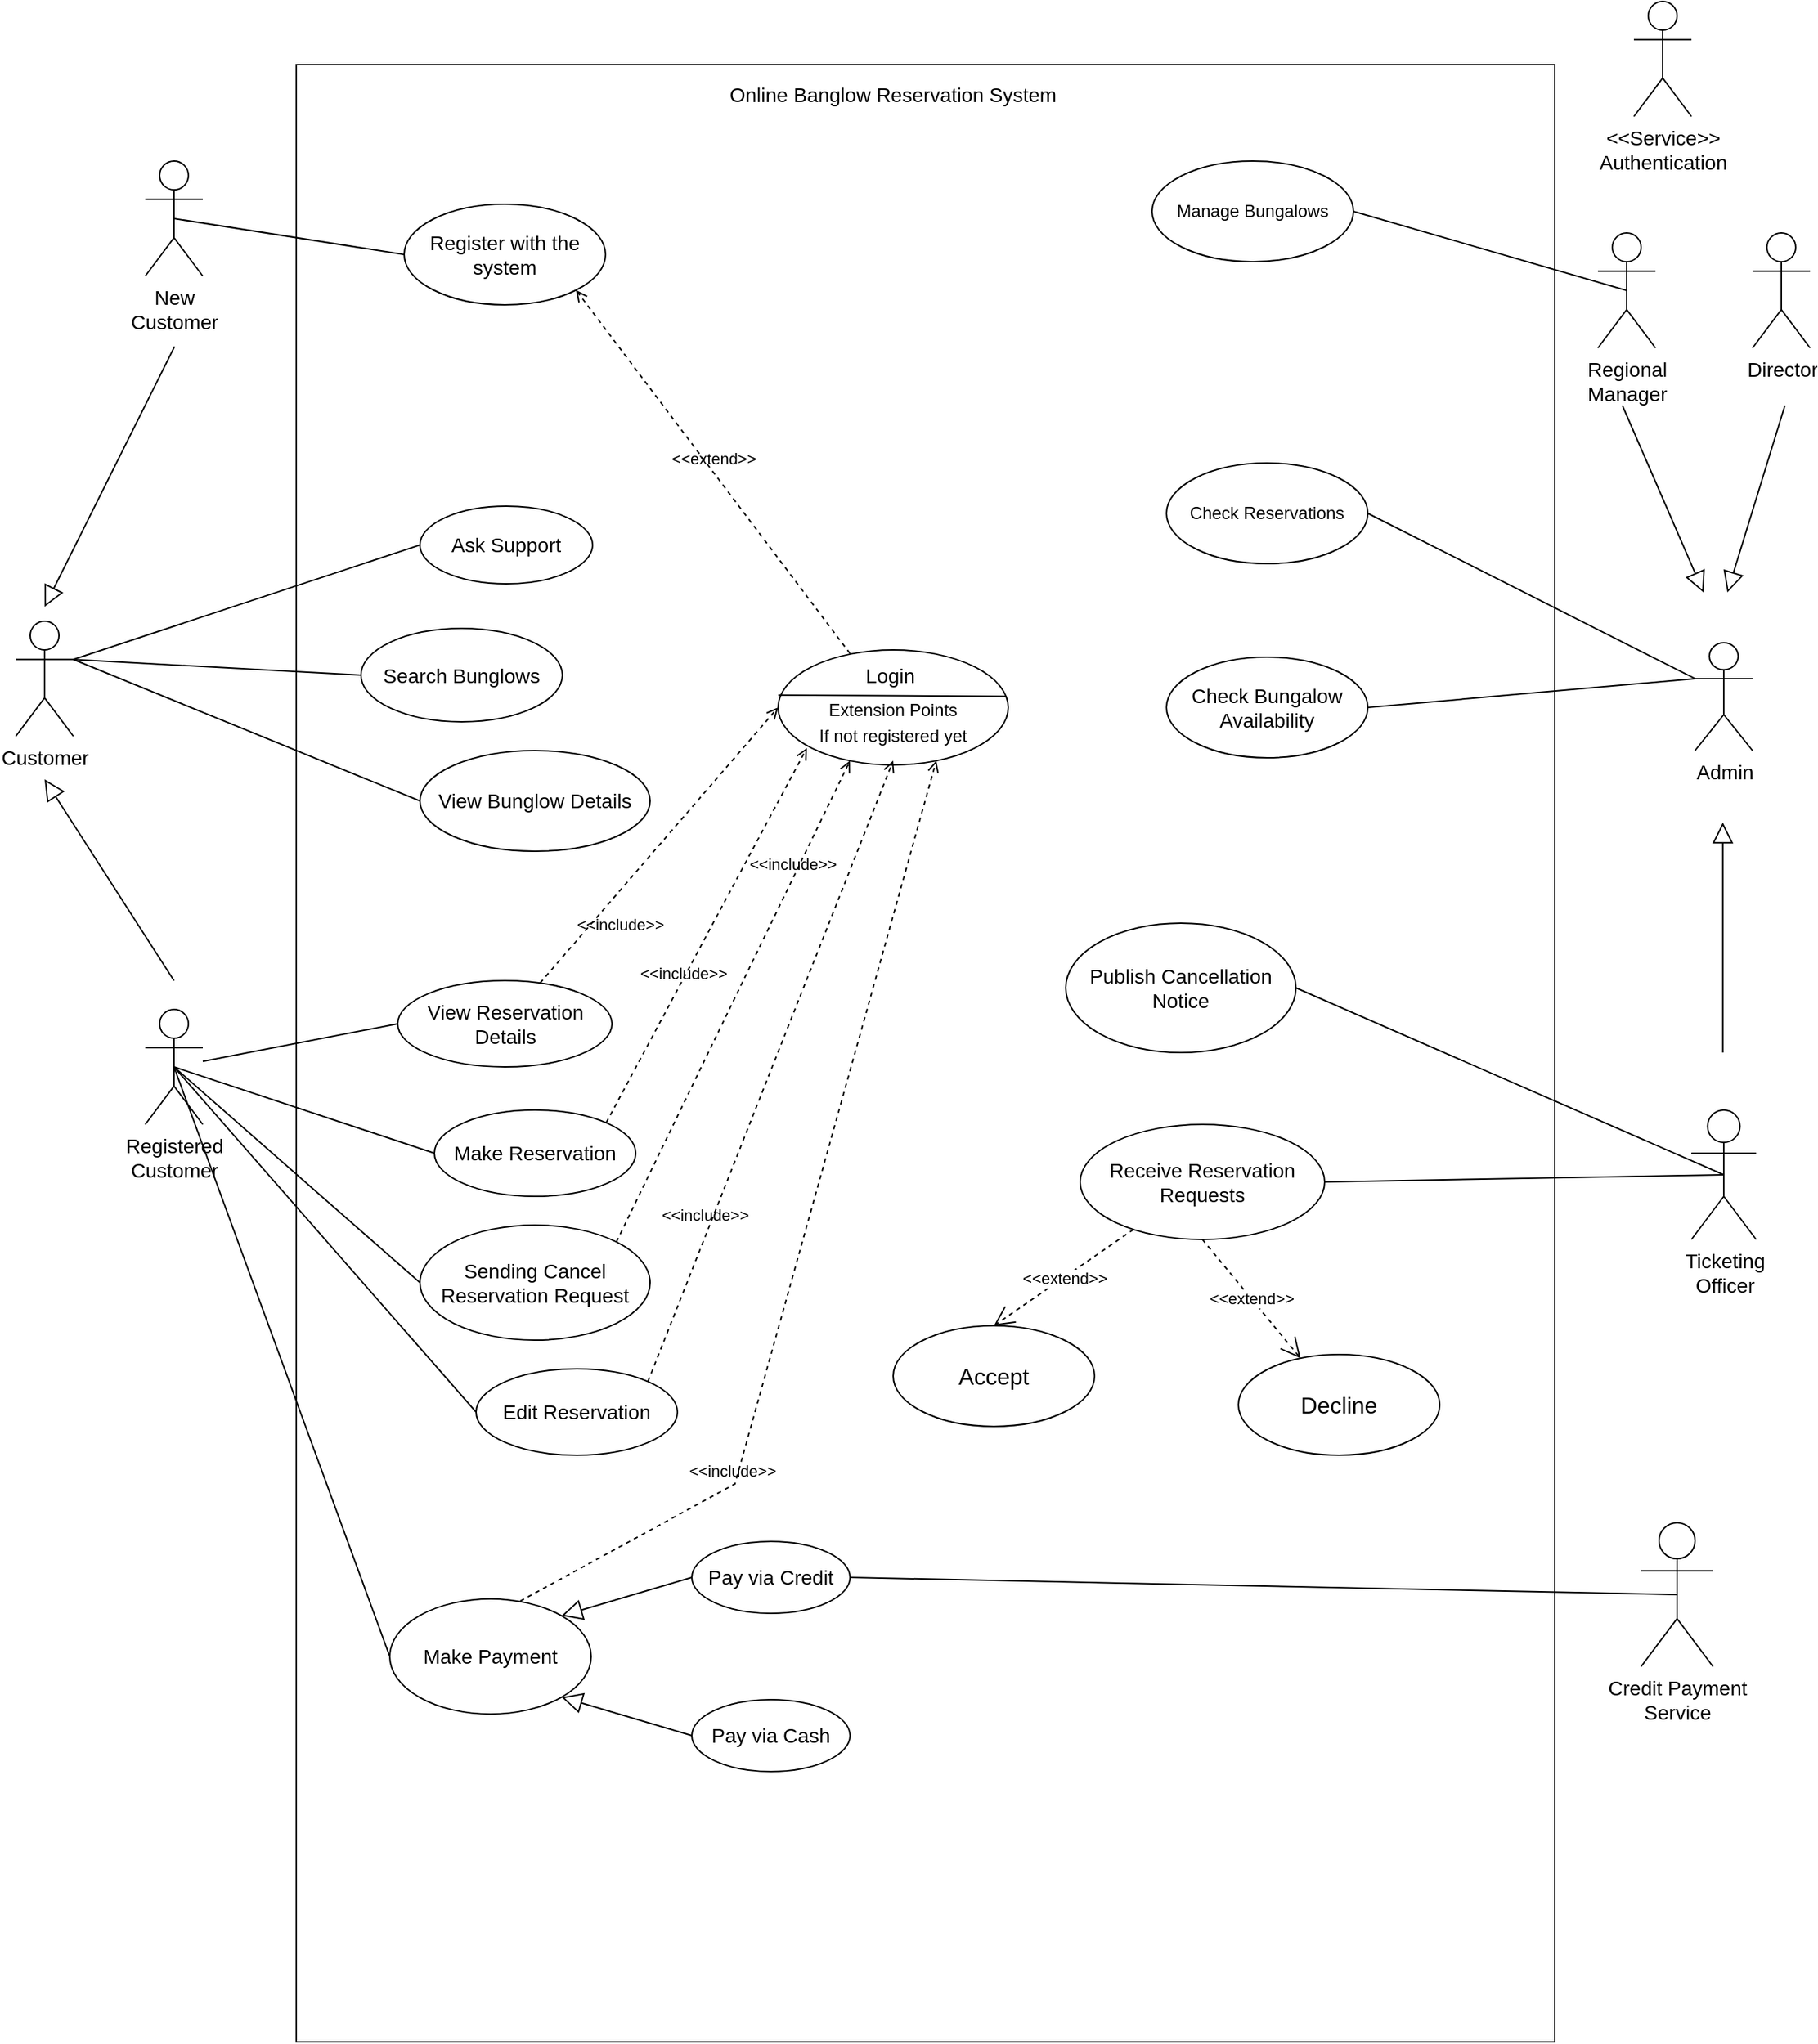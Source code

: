 <mxfile version="24.0.2" type="github">
  <diagram name="Page-1" id="AeyaRtbbY56H5-KZ7d-d">
    <mxGraphModel dx="1165" dy="617" grid="1" gridSize="10" guides="1" tooltips="1" connect="1" arrows="1" fold="1" page="1" pageScale="1" pageWidth="1300" pageHeight="1800" math="0" shadow="0">
      <root>
        <mxCell id="0" />
        <mxCell id="1" parent="0" />
        <mxCell id="YWd4cL3F-U_-IMffj6Vy-1" value="" style="rounded=0;whiteSpace=wrap;html=1;" parent="1" vertex="1">
          <mxGeometry x="235" y="213" width="875" height="1375" as="geometry" />
        </mxCell>
        <mxCell id="YWd4cL3F-U_-IMffj6Vy-2" value="&lt;font style=&quot;font-size: 14px;&quot;&gt;View Bunglow Details&lt;/font&gt;" style="ellipse;whiteSpace=wrap;html=1;" parent="1" vertex="1">
          <mxGeometry x="321" y="690" width="160" height="70" as="geometry" />
        </mxCell>
        <mxCell id="fAC9LUg7NLocaILhUHt7-1" value="&lt;font style=&quot;font-size: 14px;&quot;&gt;Customer&lt;/font&gt;" style="shape=umlActor;verticalLabelPosition=bottom;verticalAlign=top;html=1;outlineConnect=0;" parent="1" vertex="1">
          <mxGeometry x="40" y="600" width="40" height="80" as="geometry" />
        </mxCell>
        <mxCell id="fAC9LUg7NLocaILhUHt7-2" value="&lt;font style=&quot;font-size: 14px;&quot;&gt;Online Banglow Reservation System&lt;/font&gt;" style="text;html=1;align=center;verticalAlign=middle;whiteSpace=wrap;rounded=0;" parent="1" vertex="1">
          <mxGeometry x="530" y="219" width="240" height="30" as="geometry" />
        </mxCell>
        <mxCell id="fAC9LUg7NLocaILhUHt7-3" value="&lt;font style=&quot;font-size: 14px;&quot;&gt;Search Bunglows&lt;/font&gt;" style="ellipse;whiteSpace=wrap;html=1;" parent="1" vertex="1">
          <mxGeometry x="280" y="605" width="140" height="65" as="geometry" />
        </mxCell>
        <mxCell id="fAC9LUg7NLocaILhUHt7-4" value="&lt;font style=&quot;font-size: 14px;&quot;&gt;Ask Support&lt;/font&gt;" style="ellipse;whiteSpace=wrap;html=1;" parent="1" vertex="1">
          <mxGeometry x="321" y="520" width="120" height="54" as="geometry" />
        </mxCell>
        <mxCell id="fAC9LUg7NLocaILhUHt7-5" value="&lt;font style=&quot;font-size: 14px;&quot;&gt;Register with the system&lt;/font&gt;" style="ellipse;whiteSpace=wrap;html=1;" parent="1" vertex="1">
          <mxGeometry x="310" y="310" width="140" height="70" as="geometry" />
        </mxCell>
        <mxCell id="fAC9LUg7NLocaILhUHt7-6" value="&lt;font style=&quot;font-size: 14px;&quot;&gt;New&lt;br&gt;Customer&lt;/font&gt;" style="shape=umlActor;verticalLabelPosition=bottom;verticalAlign=top;html=1;outlineConnect=0;" parent="1" vertex="1">
          <mxGeometry x="130" y="280" width="40" height="80" as="geometry" />
        </mxCell>
        <mxCell id="fAC9LUg7NLocaILhUHt7-7" value="&lt;font style=&quot;font-size: 14px;&quot;&gt;Registered&lt;br&gt;Customer&lt;/font&gt;" style="shape=umlActor;verticalLabelPosition=bottom;verticalAlign=top;html=1;outlineConnect=0;" parent="1" vertex="1">
          <mxGeometry x="130" y="870" width="40" height="80" as="geometry" />
        </mxCell>
        <mxCell id="fAC9LUg7NLocaILhUHt7-15" value="&lt;font style=&quot;font-size: 14px;&quot;&gt;View Reservation Details&lt;/font&gt;" style="ellipse;whiteSpace=wrap;html=1;" parent="1" vertex="1">
          <mxGeometry x="305.5" y="850" width="149" height="60" as="geometry" />
        </mxCell>
        <mxCell id="fAC9LUg7NLocaILhUHt7-17" value="&lt;font style=&quot;font-size: 14px;&quot;&gt;Make Reservation&lt;/font&gt;" style="ellipse;whiteSpace=wrap;html=1;" parent="1" vertex="1">
          <mxGeometry x="331" y="940" width="140" height="60" as="geometry" />
        </mxCell>
        <mxCell id="fAC9LUg7NLocaILhUHt7-18" value="&lt;font style=&quot;font-size: 14px;&quot;&gt;Sending Cancel Reservation Request&lt;br&gt;&lt;/font&gt;" style="ellipse;whiteSpace=wrap;html=1;" parent="1" vertex="1">
          <mxGeometry x="321" y="1020" width="160" height="80" as="geometry" />
        </mxCell>
        <mxCell id="fAC9LUg7NLocaILhUHt7-19" value="&lt;font style=&quot;font-size: 14px;&quot;&gt;Edit Reservation&lt;br&gt;&lt;/font&gt;" style="ellipse;whiteSpace=wrap;html=1;" parent="1" vertex="1">
          <mxGeometry x="360" y="1120" width="140" height="60" as="geometry" />
        </mxCell>
        <mxCell id="fAC9LUg7NLocaILhUHt7-20" value="&lt;font style=&quot;font-size: 14px;&quot;&gt;Make Payment&lt;br&gt;&lt;/font&gt;" style="ellipse;whiteSpace=wrap;html=1;" parent="1" vertex="1">
          <mxGeometry x="300" y="1280" width="140" height="80" as="geometry" />
        </mxCell>
        <mxCell id="fAC9LUg7NLocaILhUHt7-21" value="&lt;font style=&quot;font-size: 14px;&quot;&gt;Pay via Cash&lt;br&gt;&lt;/font&gt;" style="ellipse;whiteSpace=wrap;html=1;" parent="1" vertex="1">
          <mxGeometry x="510" y="1350" width="110" height="50" as="geometry" />
        </mxCell>
        <mxCell id="fAC9LUg7NLocaILhUHt7-23" value="&lt;font style=&quot;font-size: 14px;&quot;&gt;Pay via Credit&lt;br&gt;&lt;/font&gt;" style="ellipse;whiteSpace=wrap;html=1;" parent="1" vertex="1">
          <mxGeometry x="510" y="1240" width="110" height="50" as="geometry" />
        </mxCell>
        <mxCell id="fAC9LUg7NLocaILhUHt7-25" value="" style="endArrow=none;html=1;rounded=0;entryX=0;entryY=0.5;entryDx=0;entryDy=0;exitX=1;exitY=0.333;exitDx=0;exitDy=0;exitPerimeter=0;" parent="1" source="fAC9LUg7NLocaILhUHt7-1" target="fAC9LUg7NLocaILhUHt7-4" edge="1">
          <mxGeometry width="50" height="50" relative="1" as="geometry">
            <mxPoint x="400" y="520" as="sourcePoint" />
            <mxPoint x="450" y="470" as="targetPoint" />
          </mxGeometry>
        </mxCell>
        <mxCell id="fAC9LUg7NLocaILhUHt7-26" value="" style="endArrow=none;html=1;rounded=0;entryX=0;entryY=0.5;entryDx=0;entryDy=0;exitX=1;exitY=0.333;exitDx=0;exitDy=0;exitPerimeter=0;" parent="1" source="fAC9LUg7NLocaILhUHt7-1" target="fAC9LUg7NLocaILhUHt7-3" edge="1">
          <mxGeometry width="50" height="50" relative="1" as="geometry">
            <mxPoint x="180" y="329" as="sourcePoint" />
            <mxPoint x="320" y="320" as="targetPoint" />
          </mxGeometry>
        </mxCell>
        <mxCell id="fAC9LUg7NLocaILhUHt7-27" value="" style="endArrow=none;html=1;rounded=0;entryX=0;entryY=0.5;entryDx=0;entryDy=0;exitX=1;exitY=0.333;exitDx=0;exitDy=0;exitPerimeter=0;" parent="1" source="fAC9LUg7NLocaILhUHt7-1" target="YWd4cL3F-U_-IMffj6Vy-2" edge="1">
          <mxGeometry width="50" height="50" relative="1" as="geometry">
            <mxPoint x="230" y="270" as="sourcePoint" />
            <mxPoint x="320" y="430" as="targetPoint" />
          </mxGeometry>
        </mxCell>
        <mxCell id="fAC9LUg7NLocaILhUHt7-29" value="" style="endArrow=none;html=1;rounded=0;entryX=0;entryY=0.5;entryDx=0;entryDy=0;exitX=0.5;exitY=0.5;exitDx=0;exitDy=0;exitPerimeter=0;" parent="1" source="fAC9LUg7NLocaILhUHt7-6" target="fAC9LUg7NLocaILhUHt7-5" edge="1">
          <mxGeometry width="50" height="50" relative="1" as="geometry">
            <mxPoint x="180" y="356" as="sourcePoint" />
            <mxPoint x="320" y="540" as="targetPoint" />
          </mxGeometry>
        </mxCell>
        <mxCell id="fAC9LUg7NLocaILhUHt7-31" value="" style="edgeStyle=none;html=1;endSize=12;endArrow=block;endFill=0;rounded=0;" parent="1" edge="1">
          <mxGeometry width="160" relative="1" as="geometry">
            <mxPoint x="150" y="850" as="sourcePoint" />
            <mxPoint x="60" y="710" as="targetPoint" />
          </mxGeometry>
        </mxCell>
        <mxCell id="fAC9LUg7NLocaILhUHt7-33" value="" style="edgeStyle=none;html=1;endSize=12;endArrow=block;endFill=0;rounded=0;" parent="1" edge="1">
          <mxGeometry width="160" relative="1" as="geometry">
            <mxPoint x="150.37" y="409" as="sourcePoint" />
            <mxPoint x="60" y="590" as="targetPoint" />
          </mxGeometry>
        </mxCell>
        <mxCell id="fAC9LUg7NLocaILhUHt7-34" value="" style="endArrow=none;html=1;rounded=0;entryX=0;entryY=0.5;entryDx=0;entryDy=0;" parent="1" source="fAC9LUg7NLocaILhUHt7-7" target="fAC9LUg7NLocaILhUHt7-15" edge="1">
          <mxGeometry width="50" height="50" relative="1" as="geometry">
            <mxPoint x="160" y="330" as="sourcePoint" />
            <mxPoint x="340" y="590" as="targetPoint" />
          </mxGeometry>
        </mxCell>
        <mxCell id="fAC9LUg7NLocaILhUHt7-36" value="" style="endArrow=none;html=1;rounded=0;entryX=0;entryY=0.5;entryDx=0;entryDy=0;exitX=0.5;exitY=0.5;exitDx=0;exitDy=0;exitPerimeter=0;" parent="1" source="fAC9LUg7NLocaILhUHt7-7" target="fAC9LUg7NLocaILhUHt7-17" edge="1">
          <mxGeometry width="50" height="50" relative="1" as="geometry">
            <mxPoint x="160" y="920" as="sourcePoint" />
            <mxPoint x="330" y="860" as="targetPoint" />
          </mxGeometry>
        </mxCell>
        <mxCell id="fAC9LUg7NLocaILhUHt7-37" value="" style="endArrow=none;html=1;rounded=0;entryX=0;entryY=0.5;entryDx=0;entryDy=0;exitX=0.5;exitY=0.5;exitDx=0;exitDy=0;exitPerimeter=0;" parent="1" source="fAC9LUg7NLocaILhUHt7-7" target="fAC9LUg7NLocaILhUHt7-18" edge="1">
          <mxGeometry width="50" height="50" relative="1" as="geometry">
            <mxPoint x="160" y="920" as="sourcePoint" />
            <mxPoint x="330" y="980" as="targetPoint" />
          </mxGeometry>
        </mxCell>
        <mxCell id="fAC9LUg7NLocaILhUHt7-38" value="" style="endArrow=none;html=1;rounded=0;entryX=0;entryY=0.5;entryDx=0;entryDy=0;exitX=0.5;exitY=0.5;exitDx=0;exitDy=0;exitPerimeter=0;" parent="1" source="fAC9LUg7NLocaILhUHt7-7" target="fAC9LUg7NLocaILhUHt7-19" edge="1">
          <mxGeometry width="50" height="50" relative="1" as="geometry">
            <mxPoint x="160" y="920" as="sourcePoint" />
            <mxPoint x="320" y="1090" as="targetPoint" />
          </mxGeometry>
        </mxCell>
        <mxCell id="fAC9LUg7NLocaILhUHt7-39" value="" style="endArrow=none;html=1;rounded=0;entryX=0;entryY=0.5;entryDx=0;entryDy=0;exitX=0.5;exitY=0.5;exitDx=0;exitDy=0;exitPerimeter=0;" parent="1" source="fAC9LUg7NLocaILhUHt7-7" target="fAC9LUg7NLocaILhUHt7-20" edge="1">
          <mxGeometry width="50" height="50" relative="1" as="geometry">
            <mxPoint x="160" y="920" as="sourcePoint" />
            <mxPoint x="330" y="1200" as="targetPoint" />
          </mxGeometry>
        </mxCell>
        <mxCell id="fAC9LUg7NLocaILhUHt7-41" value="" style="edgeStyle=none;html=1;endSize=12;endArrow=block;endFill=0;rounded=0;exitX=0;exitY=0.5;exitDx=0;exitDy=0;entryX=1;entryY=1;entryDx=0;entryDy=0;" parent="1" source="fAC9LUg7NLocaILhUHt7-21" target="fAC9LUg7NLocaILhUHt7-20" edge="1">
          <mxGeometry width="160" relative="1" as="geometry">
            <mxPoint x="140" y="880" as="sourcePoint" />
            <mxPoint x="440" y="1320" as="targetPoint" />
          </mxGeometry>
        </mxCell>
        <mxCell id="fAC9LUg7NLocaILhUHt7-42" value="" style="edgeStyle=none;html=1;endSize=12;endArrow=block;endFill=0;rounded=0;exitX=0;exitY=0.5;exitDx=0;exitDy=0;entryX=1;entryY=0;entryDx=0;entryDy=0;" parent="1" source="fAC9LUg7NLocaILhUHt7-23" target="fAC9LUg7NLocaILhUHt7-20" edge="1">
          <mxGeometry width="160" relative="1" as="geometry">
            <mxPoint x="500" y="1435" as="sourcePoint" />
            <mxPoint x="450" y="1330" as="targetPoint" />
          </mxGeometry>
        </mxCell>
        <mxCell id="fAC9LUg7NLocaILhUHt7-48" value="" style="ellipse;whiteSpace=wrap;html=1;" parent="1" vertex="1">
          <mxGeometry x="570" y="620" width="160" height="80" as="geometry" />
        </mxCell>
        <mxCell id="fAC9LUg7NLocaILhUHt7-49" value="" style="endArrow=none;html=1;rounded=0;exitX=0.001;exitY=0.392;exitDx=0;exitDy=0;entryX=0.989;entryY=0.403;entryDx=0;entryDy=0;elbow=vertical;exitPerimeter=0;entryPerimeter=0;" parent="1" source="fAC9LUg7NLocaILhUHt7-48" target="fAC9LUg7NLocaILhUHt7-48" edge="1">
          <mxGeometry width="50" height="50" relative="1" as="geometry">
            <mxPoint x="640" y="802.5" as="sourcePoint" />
            <mxPoint x="690" y="752.5" as="targetPoint" />
          </mxGeometry>
        </mxCell>
        <mxCell id="fAC9LUg7NLocaILhUHt7-51" value="&lt;font style=&quot;font-size: 14px;&quot;&gt;Login&amp;nbsp;&lt;/font&gt;" style="text;html=1;align=center;verticalAlign=middle;whiteSpace=wrap;rounded=0;" parent="1" vertex="1">
          <mxGeometry x="590" y="622.5" width="120" height="30" as="geometry" />
        </mxCell>
        <mxCell id="fAC9LUg7NLocaILhUHt7-52" value="Extension Points" style="text;html=1;align=center;verticalAlign=middle;whiteSpace=wrap;rounded=0;" parent="1" vertex="1">
          <mxGeometry x="590" y="644.5" width="120" height="35" as="geometry" />
        </mxCell>
        <mxCell id="fAC9LUg7NLocaILhUHt7-53" value="&lt;font style=&quot;font-size: 14px;&quot;&gt;&amp;lt;&amp;lt;Service&amp;gt;&amp;gt;&lt;br&gt;Authentication&lt;/font&gt;" style="shape=umlActor;verticalLabelPosition=bottom;verticalAlign=top;html=1;outlineConnect=0;" parent="1" vertex="1">
          <mxGeometry x="1165" y="169" width="40" height="80" as="geometry" />
        </mxCell>
        <mxCell id="fAC9LUg7NLocaILhUHt7-54" value="If not registered yet" style="text;html=1;align=center;verticalAlign=middle;whiteSpace=wrap;rounded=0;" parent="1" vertex="1">
          <mxGeometry x="590" y="662" width="120" height="35" as="geometry" />
        </mxCell>
        <mxCell id="fAC9LUg7NLocaILhUHt7-55" value="&amp;lt;&amp;lt;extend&amp;gt;&amp;gt;" style="html=1;verticalAlign=bottom;labelBackgroundColor=none;endArrow=open;endFill=0;dashed=1;rounded=0;entryX=1;entryY=1;entryDx=0;entryDy=0;exitX=0.25;exitY=0;exitDx=0;exitDy=0;" parent="1" source="fAC9LUg7NLocaILhUHt7-51" target="fAC9LUg7NLocaILhUHt7-5" edge="1">
          <mxGeometry width="160" relative="1" as="geometry">
            <mxPoint x="550" y="450" as="sourcePoint" />
            <mxPoint x="710" y="450" as="targetPoint" />
          </mxGeometry>
        </mxCell>
        <mxCell id="fAC9LUg7NLocaILhUHt7-56" value="&amp;lt;&amp;lt;include&amp;gt;&amp;gt;" style="html=1;verticalAlign=bottom;labelBackgroundColor=none;endArrow=open;endFill=0;dashed=1;rounded=0;entryX=0;entryY=0.5;entryDx=0;entryDy=0;" parent="1" source="fAC9LUg7NLocaILhUHt7-15" target="fAC9LUg7NLocaILhUHt7-48" edge="1">
          <mxGeometry x="-0.524" y="-21" width="160" relative="1" as="geometry">
            <mxPoint x="510" y="430" as="sourcePoint" />
            <mxPoint x="670" y="430" as="targetPoint" />
            <mxPoint as="offset" />
          </mxGeometry>
        </mxCell>
        <mxCell id="fAC9LUg7NLocaILhUHt7-57" value="&amp;lt;&amp;lt;include&amp;gt;&amp;gt;" style="html=1;verticalAlign=bottom;labelBackgroundColor=none;endArrow=open;endFill=0;dashed=1;rounded=0;exitX=1;exitY=0;exitDx=0;exitDy=0;entryX=0;entryY=0.75;entryDx=0;entryDy=0;" parent="1" source="fAC9LUg7NLocaILhUHt7-17" target="fAC9LUg7NLocaILhUHt7-54" edge="1">
          <mxGeometry x="-0.264" y="-2" width="160" relative="1" as="geometry">
            <mxPoint x="440" y="920" as="sourcePoint" />
            <mxPoint x="580" y="670" as="targetPoint" />
            <mxPoint as="offset" />
          </mxGeometry>
        </mxCell>
        <mxCell id="fAC9LUg7NLocaILhUHt7-58" value="&amp;lt;&amp;lt;include&amp;gt;&amp;gt;" style="html=1;verticalAlign=bottom;labelBackgroundColor=none;endArrow=open;endFill=0;dashed=1;rounded=0;exitX=1;exitY=0;exitDx=0;exitDy=0;entryX=0.25;entryY=1;entryDx=0;entryDy=0;" parent="1" source="fAC9LUg7NLocaILhUHt7-18" target="fAC9LUg7NLocaILhUHt7-54" edge="1">
          <mxGeometry x="0.515" y="1" width="160" relative="1" as="geometry">
            <mxPoint x="509" y="1009" as="sourcePoint" />
            <mxPoint x="600" y="698" as="targetPoint" />
            <mxPoint as="offset" />
          </mxGeometry>
        </mxCell>
        <mxCell id="fAC9LUg7NLocaILhUHt7-59" value="&amp;lt;&amp;lt;include&amp;gt;&amp;gt;" style="html=1;verticalAlign=bottom;labelBackgroundColor=none;endArrow=open;endFill=0;dashed=1;rounded=0;exitX=1;exitY=0;exitDx=0;exitDy=0;entryX=0.5;entryY=1;entryDx=0;entryDy=0;" parent="1" source="fAC9LUg7NLocaILhUHt7-19" target="fAC9LUg7NLocaILhUHt7-54" edge="1">
          <mxGeometry x="-0.509" y="1" width="160" relative="1" as="geometry">
            <mxPoint x="468" y="1092" as="sourcePoint" />
            <mxPoint x="660" y="710" as="targetPoint" />
            <mxPoint x="-1" as="offset" />
          </mxGeometry>
        </mxCell>
        <mxCell id="fAC9LUg7NLocaILhUHt7-60" value="&amp;lt;&amp;lt;include&amp;gt;&amp;gt;" style="html=1;verticalAlign=bottom;labelBackgroundColor=none;endArrow=open;endFill=0;dashed=1;rounded=0;exitX=0.648;exitY=0.018;exitDx=0;exitDy=0;entryX=0.75;entryY=1;entryDx=0;entryDy=0;exitPerimeter=0;" parent="1" source="fAC9LUg7NLocaILhUHt7-20" target="fAC9LUg7NLocaILhUHt7-54" edge="1">
          <mxGeometry x="-0.509" y="1" width="160" relative="1" as="geometry">
            <mxPoint x="489" y="1139" as="sourcePoint" />
            <mxPoint x="660" y="707" as="targetPoint" />
            <mxPoint x="-1" as="offset" />
            <Array as="points">
              <mxPoint x="540" y="1200" />
            </Array>
          </mxGeometry>
        </mxCell>
        <mxCell id="QEWqCgo0XfbKh7BYjeG8-1" value="Credit Payment&lt;div style=&quot;font-size: 14px;&quot;&gt;Service&lt;/div&gt;" style="shape=umlActor;verticalLabelPosition=bottom;verticalAlign=top;html=1;outlineConnect=0;fontSize=14;" vertex="1" parent="1">
          <mxGeometry x="1170" y="1227" width="50" height="100" as="geometry" />
        </mxCell>
        <mxCell id="QEWqCgo0XfbKh7BYjeG8-7" style="edgeStyle=none;rounded=0;orthogonalLoop=1;jettySize=auto;html=1;exitX=1;exitY=0.5;exitDx=0;exitDy=0;entryX=0.5;entryY=0.5;entryDx=0;entryDy=0;entryPerimeter=0;endArrow=none;endFill=0;" edge="1" parent="1" source="fAC9LUg7NLocaILhUHt7-23" target="QEWqCgo0XfbKh7BYjeG8-1">
          <mxGeometry relative="1" as="geometry" />
        </mxCell>
        <mxCell id="QEWqCgo0XfbKh7BYjeG8-22" style="edgeStyle=none;rounded=0;orthogonalLoop=1;jettySize=auto;html=1;exitX=0;exitY=0.333;exitDx=0;exitDy=0;exitPerimeter=0;entryX=1;entryY=0.5;entryDx=0;entryDy=0;endArrow=none;endFill=0;" edge="1" parent="1" source="QEWqCgo0XfbKh7BYjeG8-8" target="QEWqCgo0XfbKh7BYjeG8-19">
          <mxGeometry relative="1" as="geometry" />
        </mxCell>
        <mxCell id="QEWqCgo0XfbKh7BYjeG8-23" style="edgeStyle=none;rounded=0;orthogonalLoop=1;jettySize=auto;html=1;exitX=0;exitY=0.333;exitDx=0;exitDy=0;exitPerimeter=0;entryX=1;entryY=0.5;entryDx=0;entryDy=0;endArrow=none;endFill=0;" edge="1" parent="1" source="QEWqCgo0XfbKh7BYjeG8-8" target="QEWqCgo0XfbKh7BYjeG8-18">
          <mxGeometry relative="1" as="geometry" />
        </mxCell>
        <mxCell id="QEWqCgo0XfbKh7BYjeG8-8" value="Admin" style="shape=umlActor;verticalLabelPosition=bottom;verticalAlign=top;html=1;outlineConnect=0;fontSize=14;" vertex="1" parent="1">
          <mxGeometry x="1207.5" y="615" width="40" height="75" as="geometry" />
        </mxCell>
        <mxCell id="QEWqCgo0XfbKh7BYjeG8-21" style="edgeStyle=none;rounded=0;orthogonalLoop=1;jettySize=auto;html=1;exitX=0.5;exitY=0.5;exitDx=0;exitDy=0;exitPerimeter=0;entryX=1;entryY=0.5;entryDx=0;entryDy=0;endArrow=none;endFill=0;" edge="1" parent="1" source="QEWqCgo0XfbKh7BYjeG8-9" target="QEWqCgo0XfbKh7BYjeG8-20">
          <mxGeometry relative="1" as="geometry" />
        </mxCell>
        <mxCell id="QEWqCgo0XfbKh7BYjeG8-9" value="Regional&lt;div style=&quot;font-size: 14px;&quot;&gt;Manager&lt;/div&gt;" style="shape=umlActor;verticalLabelPosition=bottom;verticalAlign=top;html=1;outlineConnect=0;fontSize=14;" vertex="1" parent="1">
          <mxGeometry x="1140" y="330" width="40" height="80" as="geometry" />
        </mxCell>
        <mxCell id="QEWqCgo0XfbKh7BYjeG8-24" style="edgeStyle=none;rounded=0;orthogonalLoop=1;jettySize=auto;html=1;exitX=0.5;exitY=0.5;exitDx=0;exitDy=0;exitPerimeter=0;entryX=1;entryY=0.5;entryDx=0;entryDy=0;endArrow=none;endFill=0;" edge="1" parent="1" source="QEWqCgo0XfbKh7BYjeG8-10" target="QEWqCgo0XfbKh7BYjeG8-17">
          <mxGeometry relative="1" as="geometry" />
        </mxCell>
        <mxCell id="QEWqCgo0XfbKh7BYjeG8-26" style="edgeStyle=none;rounded=0;orthogonalLoop=1;jettySize=auto;html=1;exitX=0.5;exitY=0.5;exitDx=0;exitDy=0;exitPerimeter=0;entryX=1;entryY=0.5;entryDx=0;entryDy=0;endArrow=none;endFill=0;" edge="1" parent="1" source="QEWqCgo0XfbKh7BYjeG8-10" target="QEWqCgo0XfbKh7BYjeG8-25">
          <mxGeometry relative="1" as="geometry" />
        </mxCell>
        <mxCell id="QEWqCgo0XfbKh7BYjeG8-10" value="Ticketing&lt;div style=&quot;font-size: 14px;&quot;&gt;Officer&lt;/div&gt;" style="shape=umlActor;verticalLabelPosition=bottom;verticalAlign=top;html=1;outlineConnect=0;fontSize=14;" vertex="1" parent="1">
          <mxGeometry x="1205" y="940" width="45" height="90" as="geometry" />
        </mxCell>
        <mxCell id="QEWqCgo0XfbKh7BYjeG8-12" value="" style="edgeStyle=none;html=1;endSize=12;endArrow=block;endFill=0;rounded=0;" edge="1" parent="1">
          <mxGeometry width="160" relative="1" as="geometry">
            <mxPoint x="1157" y="450" as="sourcePoint" />
            <mxPoint x="1213.42" y="580" as="targetPoint" />
          </mxGeometry>
        </mxCell>
        <mxCell id="QEWqCgo0XfbKh7BYjeG8-14" value="" style="edgeStyle=none;html=1;endSize=12;endArrow=block;endFill=0;rounded=0;" edge="1" parent="1">
          <mxGeometry width="160" relative="1" as="geometry">
            <mxPoint x="1226.83" y="900" as="sourcePoint" />
            <mxPoint x="1226.83" y="740" as="targetPoint" />
          </mxGeometry>
        </mxCell>
        <mxCell id="QEWqCgo0XfbKh7BYjeG8-15" value="" style="edgeStyle=none;html=1;endSize=12;endArrow=block;endFill=0;rounded=0;" edge="1" parent="1">
          <mxGeometry width="160" relative="1" as="geometry">
            <mxPoint x="1270" y="450" as="sourcePoint" />
            <mxPoint x="1230.0" y="580" as="targetPoint" />
          </mxGeometry>
        </mxCell>
        <mxCell id="QEWqCgo0XfbKh7BYjeG8-16" value="Director" style="shape=umlActor;verticalLabelPosition=bottom;verticalAlign=top;html=1;outlineConnect=0;fontSize=14;" vertex="1" parent="1">
          <mxGeometry x="1247.5" y="330" width="40" height="80" as="geometry" />
        </mxCell>
        <mxCell id="QEWqCgo0XfbKh7BYjeG8-17" value="Publish Cancellation Notice" style="ellipse;whiteSpace=wrap;html=1;fontSize=14;" vertex="1" parent="1">
          <mxGeometry x="770" y="810" width="160" height="90" as="geometry" />
        </mxCell>
        <mxCell id="QEWqCgo0XfbKh7BYjeG8-18" value="Check Bungalow Availability" style="ellipse;whiteSpace=wrap;html=1;fontSize=14;" vertex="1" parent="1">
          <mxGeometry x="840" y="625" width="140" height="70" as="geometry" />
        </mxCell>
        <mxCell id="QEWqCgo0XfbKh7BYjeG8-19" value="Check Reservations" style="ellipse;whiteSpace=wrap;html=1;" vertex="1" parent="1">
          <mxGeometry x="840" y="490" width="140" height="70" as="geometry" />
        </mxCell>
        <mxCell id="QEWqCgo0XfbKh7BYjeG8-20" value="Manage Bungalows" style="ellipse;whiteSpace=wrap;html=1;" vertex="1" parent="1">
          <mxGeometry x="830" y="280" width="140" height="70" as="geometry" />
        </mxCell>
        <mxCell id="QEWqCgo0XfbKh7BYjeG8-25" value="Receive Reservation Requests" style="ellipse;whiteSpace=wrap;html=1;fontSize=14;" vertex="1" parent="1">
          <mxGeometry x="780" y="950" width="170" height="80" as="geometry" />
        </mxCell>
        <mxCell id="QEWqCgo0XfbKh7BYjeG8-27" value="&amp;lt;&amp;lt;extend&amp;gt;&amp;gt;" style="endArrow=open;endSize=12;dashed=1;html=1;rounded=0;exitX=0.5;exitY=1;exitDx=0;exitDy=0;" edge="1" parent="1" source="QEWqCgo0XfbKh7BYjeG8-25" target="QEWqCgo0XfbKh7BYjeG8-28">
          <mxGeometry width="160" relative="1" as="geometry">
            <mxPoint x="760" y="1070" as="sourcePoint" />
            <mxPoint x="920" y="1070" as="targetPoint" />
          </mxGeometry>
        </mxCell>
        <mxCell id="QEWqCgo0XfbKh7BYjeG8-28" value="Decline" style="ellipse;whiteSpace=wrap;html=1;fontSize=16;" vertex="1" parent="1">
          <mxGeometry x="890" y="1110" width="140" height="70" as="geometry" />
        </mxCell>
        <mxCell id="QEWqCgo0XfbKh7BYjeG8-29" value="Accept" style="ellipse;whiteSpace=wrap;html=1;fontSize=16;" vertex="1" parent="1">
          <mxGeometry x="650" y="1090" width="140" height="70" as="geometry" />
        </mxCell>
        <mxCell id="QEWqCgo0XfbKh7BYjeG8-31" value="&amp;lt;&amp;lt;extend&amp;gt;&amp;gt;" style="endArrow=open;endSize=12;dashed=1;html=1;rounded=0;entryX=0.5;entryY=0;entryDx=0;entryDy=0;" edge="1" parent="1" source="QEWqCgo0XfbKh7BYjeG8-25" target="QEWqCgo0XfbKh7BYjeG8-29">
          <mxGeometry width="160" relative="1" as="geometry">
            <mxPoint x="890" y="1040" as="sourcePoint" />
            <mxPoint x="929" y="1102" as="targetPoint" />
          </mxGeometry>
        </mxCell>
      </root>
    </mxGraphModel>
  </diagram>
</mxfile>
